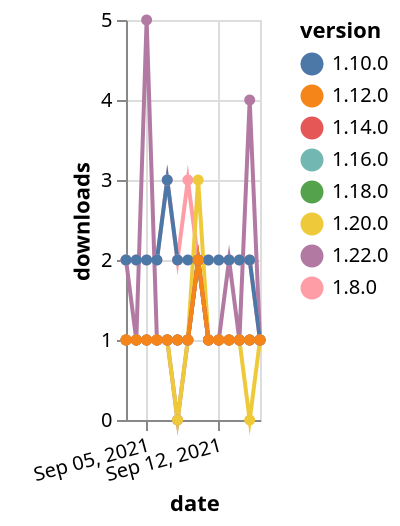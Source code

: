 {"$schema": "https://vega.github.io/schema/vega-lite/v5.json", "description": "A simple bar chart with embedded data.", "data": {"values": [{"date": "2021-09-03", "total": 179, "delta": 1, "version": "1.18.0"}, {"date": "2021-09-04", "total": 180, "delta": 1, "version": "1.18.0"}, {"date": "2021-09-05", "total": 181, "delta": 1, "version": "1.18.0"}, {"date": "2021-09-06", "total": 182, "delta": 1, "version": "1.18.0"}, {"date": "2021-09-07", "total": 183, "delta": 1, "version": "1.18.0"}, {"date": "2021-09-08", "total": 184, "delta": 1, "version": "1.18.0"}, {"date": "2021-09-09", "total": 185, "delta": 1, "version": "1.18.0"}, {"date": "2021-09-10", "total": 187, "delta": 2, "version": "1.18.0"}, {"date": "2021-09-11", "total": 188, "delta": 1, "version": "1.18.0"}, {"date": "2021-09-12", "total": 189, "delta": 1, "version": "1.18.0"}, {"date": "2021-09-13", "total": 190, "delta": 1, "version": "1.18.0"}, {"date": "2021-09-14", "total": 191, "delta": 1, "version": "1.18.0"}, {"date": "2021-09-15", "total": 192, "delta": 1, "version": "1.18.0"}, {"date": "2021-09-16", "total": 193, "delta": 1, "version": "1.18.0"}, {"date": "2021-09-03", "total": 125, "delta": 2, "version": "1.22.0"}, {"date": "2021-09-04", "total": 126, "delta": 1, "version": "1.22.0"}, {"date": "2021-09-05", "total": 131, "delta": 5, "version": "1.22.0"}, {"date": "2021-09-06", "total": 132, "delta": 1, "version": "1.22.0"}, {"date": "2021-09-07", "total": 133, "delta": 1, "version": "1.22.0"}, {"date": "2021-09-08", "total": 133, "delta": 0, "version": "1.22.0"}, {"date": "2021-09-09", "total": 134, "delta": 1, "version": "1.22.0"}, {"date": "2021-09-10", "total": 136, "delta": 2, "version": "1.22.0"}, {"date": "2021-09-11", "total": 137, "delta": 1, "version": "1.22.0"}, {"date": "2021-09-12", "total": 138, "delta": 1, "version": "1.22.0"}, {"date": "2021-09-13", "total": 140, "delta": 2, "version": "1.22.0"}, {"date": "2021-09-14", "total": 141, "delta": 1, "version": "1.22.0"}, {"date": "2021-09-15", "total": 145, "delta": 4, "version": "1.22.0"}, {"date": "2021-09-16", "total": 146, "delta": 1, "version": "1.22.0"}, {"date": "2021-09-03", "total": 2400, "delta": 2, "version": "1.8.0"}, {"date": "2021-09-04", "total": 2402, "delta": 2, "version": "1.8.0"}, {"date": "2021-09-05", "total": 2404, "delta": 2, "version": "1.8.0"}, {"date": "2021-09-06", "total": 2406, "delta": 2, "version": "1.8.0"}, {"date": "2021-09-07", "total": 2409, "delta": 3, "version": "1.8.0"}, {"date": "2021-09-08", "total": 2411, "delta": 2, "version": "1.8.0"}, {"date": "2021-09-09", "total": 2414, "delta": 3, "version": "1.8.0"}, {"date": "2021-09-10", "total": 2416, "delta": 2, "version": "1.8.0"}, {"date": "2021-09-11", "total": 2418, "delta": 2, "version": "1.8.0"}, {"date": "2021-09-12", "total": 2420, "delta": 2, "version": "1.8.0"}, {"date": "2021-09-13", "total": 2422, "delta": 2, "version": "1.8.0"}, {"date": "2021-09-14", "total": 2424, "delta": 2, "version": "1.8.0"}, {"date": "2021-09-15", "total": 2426, "delta": 2, "version": "1.8.0"}, {"date": "2021-09-16", "total": 2427, "delta": 1, "version": "1.8.0"}, {"date": "2021-09-03", "total": 2256, "delta": 2, "version": "1.10.0"}, {"date": "2021-09-04", "total": 2258, "delta": 2, "version": "1.10.0"}, {"date": "2021-09-05", "total": 2260, "delta": 2, "version": "1.10.0"}, {"date": "2021-09-06", "total": 2262, "delta": 2, "version": "1.10.0"}, {"date": "2021-09-07", "total": 2265, "delta": 3, "version": "1.10.0"}, {"date": "2021-09-08", "total": 2267, "delta": 2, "version": "1.10.0"}, {"date": "2021-09-09", "total": 2269, "delta": 2, "version": "1.10.0"}, {"date": "2021-09-10", "total": 2271, "delta": 2, "version": "1.10.0"}, {"date": "2021-09-11", "total": 2273, "delta": 2, "version": "1.10.0"}, {"date": "2021-09-12", "total": 2275, "delta": 2, "version": "1.10.0"}, {"date": "2021-09-13", "total": 2277, "delta": 2, "version": "1.10.0"}, {"date": "2021-09-14", "total": 2279, "delta": 2, "version": "1.10.0"}, {"date": "2021-09-15", "total": 2281, "delta": 2, "version": "1.10.0"}, {"date": "2021-09-16", "total": 2282, "delta": 1, "version": "1.10.0"}, {"date": "2021-09-03", "total": 210, "delta": 1, "version": "1.20.0"}, {"date": "2021-09-04", "total": 211, "delta": 1, "version": "1.20.0"}, {"date": "2021-09-05", "total": 212, "delta": 1, "version": "1.20.0"}, {"date": "2021-09-06", "total": 213, "delta": 1, "version": "1.20.0"}, {"date": "2021-09-07", "total": 214, "delta": 1, "version": "1.20.0"}, {"date": "2021-09-08", "total": 214, "delta": 0, "version": "1.20.0"}, {"date": "2021-09-09", "total": 215, "delta": 1, "version": "1.20.0"}, {"date": "2021-09-10", "total": 218, "delta": 3, "version": "1.20.0"}, {"date": "2021-09-11", "total": 219, "delta": 1, "version": "1.20.0"}, {"date": "2021-09-12", "total": 220, "delta": 1, "version": "1.20.0"}, {"date": "2021-09-13", "total": 221, "delta": 1, "version": "1.20.0"}, {"date": "2021-09-14", "total": 222, "delta": 1, "version": "1.20.0"}, {"date": "2021-09-15", "total": 222, "delta": 0, "version": "1.20.0"}, {"date": "2021-09-16", "total": 223, "delta": 1, "version": "1.20.0"}, {"date": "2021-09-03", "total": 200, "delta": 1, "version": "1.16.0"}, {"date": "2021-09-04", "total": 201, "delta": 1, "version": "1.16.0"}, {"date": "2021-09-05", "total": 202, "delta": 1, "version": "1.16.0"}, {"date": "2021-09-06", "total": 203, "delta": 1, "version": "1.16.0"}, {"date": "2021-09-07", "total": 204, "delta": 1, "version": "1.16.0"}, {"date": "2021-09-08", "total": 205, "delta": 1, "version": "1.16.0"}, {"date": "2021-09-09", "total": 206, "delta": 1, "version": "1.16.0"}, {"date": "2021-09-10", "total": 208, "delta": 2, "version": "1.16.0"}, {"date": "2021-09-11", "total": 209, "delta": 1, "version": "1.16.0"}, {"date": "2021-09-12", "total": 210, "delta": 1, "version": "1.16.0"}, {"date": "2021-09-13", "total": 211, "delta": 1, "version": "1.16.0"}, {"date": "2021-09-14", "total": 212, "delta": 1, "version": "1.16.0"}, {"date": "2021-09-15", "total": 213, "delta": 1, "version": "1.16.0"}, {"date": "2021-09-16", "total": 214, "delta": 1, "version": "1.16.0"}, {"date": "2021-09-03", "total": 206, "delta": 1, "version": "1.14.0"}, {"date": "2021-09-04", "total": 207, "delta": 1, "version": "1.14.0"}, {"date": "2021-09-05", "total": 208, "delta": 1, "version": "1.14.0"}, {"date": "2021-09-06", "total": 209, "delta": 1, "version": "1.14.0"}, {"date": "2021-09-07", "total": 210, "delta": 1, "version": "1.14.0"}, {"date": "2021-09-08", "total": 211, "delta": 1, "version": "1.14.0"}, {"date": "2021-09-09", "total": 212, "delta": 1, "version": "1.14.0"}, {"date": "2021-09-10", "total": 214, "delta": 2, "version": "1.14.0"}, {"date": "2021-09-11", "total": 215, "delta": 1, "version": "1.14.0"}, {"date": "2021-09-12", "total": 216, "delta": 1, "version": "1.14.0"}, {"date": "2021-09-13", "total": 217, "delta": 1, "version": "1.14.0"}, {"date": "2021-09-14", "total": 218, "delta": 1, "version": "1.14.0"}, {"date": "2021-09-15", "total": 219, "delta": 1, "version": "1.14.0"}, {"date": "2021-09-16", "total": 220, "delta": 1, "version": "1.14.0"}, {"date": "2021-09-03", "total": 262, "delta": 1, "version": "1.12.0"}, {"date": "2021-09-04", "total": 263, "delta": 1, "version": "1.12.0"}, {"date": "2021-09-05", "total": 264, "delta": 1, "version": "1.12.0"}, {"date": "2021-09-06", "total": 265, "delta": 1, "version": "1.12.0"}, {"date": "2021-09-07", "total": 266, "delta": 1, "version": "1.12.0"}, {"date": "2021-09-08", "total": 267, "delta": 1, "version": "1.12.0"}, {"date": "2021-09-09", "total": 268, "delta": 1, "version": "1.12.0"}, {"date": "2021-09-10", "total": 270, "delta": 2, "version": "1.12.0"}, {"date": "2021-09-11", "total": 271, "delta": 1, "version": "1.12.0"}, {"date": "2021-09-12", "total": 272, "delta": 1, "version": "1.12.0"}, {"date": "2021-09-13", "total": 273, "delta": 1, "version": "1.12.0"}, {"date": "2021-09-14", "total": 274, "delta": 1, "version": "1.12.0"}, {"date": "2021-09-15", "total": 275, "delta": 1, "version": "1.12.0"}, {"date": "2021-09-16", "total": 276, "delta": 1, "version": "1.12.0"}]}, "width": "container", "mark": {"type": "line", "point": {"filled": true}}, "encoding": {"x": {"field": "date", "type": "temporal", "timeUnit": "yearmonthdate", "title": "date", "axis": {"labelAngle": -15}}, "y": {"field": "delta", "type": "quantitative", "title": "downloads"}, "color": {"field": "version", "type": "nominal"}, "tooltip": {"field": "delta"}}}